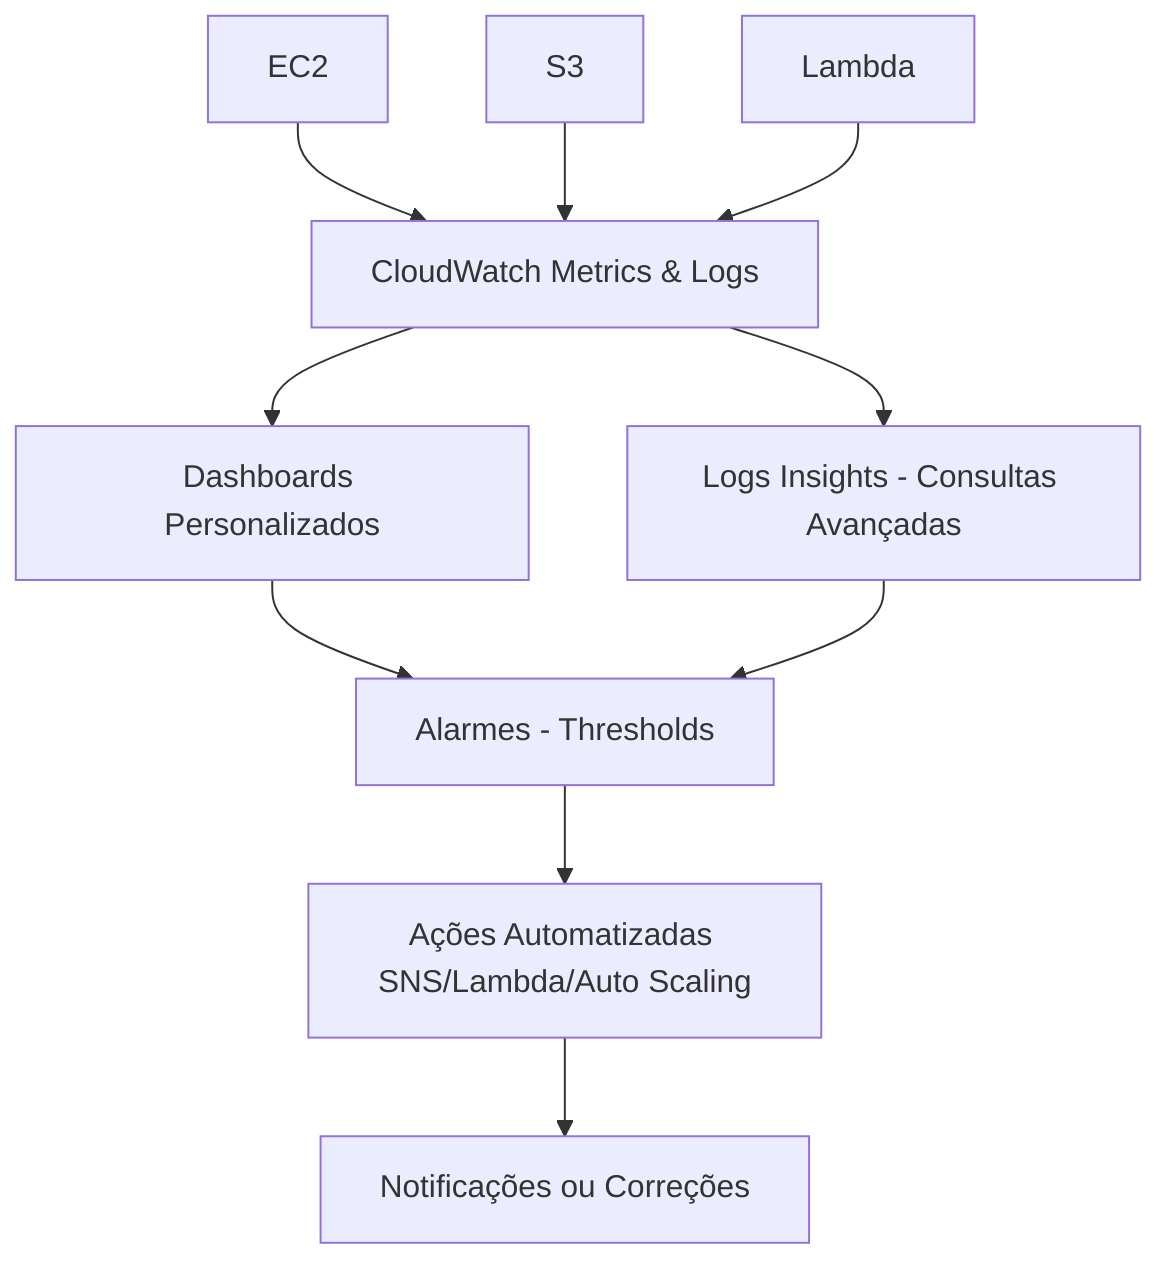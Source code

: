 flowchart TD
    A["EC2"] --> D["CloudWatch Metrics & Logs"]
    B["S3"] --> D
    C["Lambda"] --> D
    D --> E["Dashboards Personalizados"]
    D --> F["Logs Insights - Consultas Avançadas"]
    E --> G["Alarmes - Thresholds"]
    F --> G
    G --> H["Ações Automatizadas SNS/Lambda/Auto Scaling"]
    H --> I["Notificações ou Correções"]